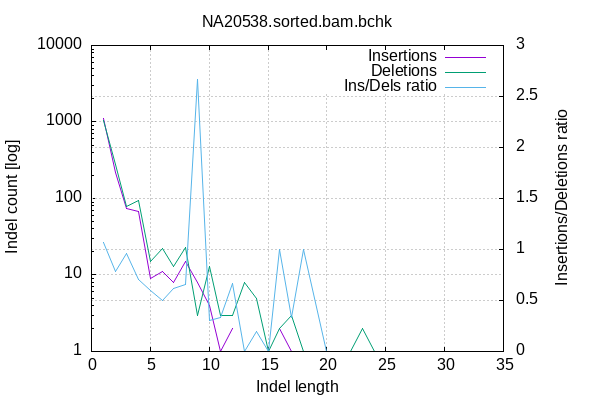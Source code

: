 
        set terminal png size 600,400 truecolor
        set output "NA20538-plots/indel-dist.png"
        set grid xtics ytics y2tics back lc rgb "#cccccc"
        set style line 1 linetype 1  linecolor rgb "red"
        set style line 2 linetype 2  linecolor rgb "black"
        set style line 3 linetype 3  linecolor rgb "green"
        set style increment user
        set ylabel "Indel count [log]"
        set xlabel "Indel length"
        set y2label "Insertions/Deletions ratio"
        set log y
        set y2tics nomirror
        set ytics nomirror
        set title "NA20538.sorted.bam.bchk" noenhanced
        plot '-' w l ti 'Insertions', '-' w l ti 'Deletions', '-' axes x1y2 w l ti "Ins/Dels ratio"
    1	1118
2	222
3	75
4	67
5	9
6	11
7	8
8	15
9	8
10	4
11	1
12	2
13	0
14	1
15	0
16	2
17	1
18	1
20	0
22	0
23	0
24	0
26	0
28	0
31	0
end
1	1048
2	282
3	78
4	95
5	15
6	22
7	13
8	23
9	3
10	13
11	3
12	3
13	8
14	5
15	1
16	2
17	3
18	1
20	1
22	1
23	2
24	1
26	1
28	1
31	1
end
1	1.066794
2	0.787234
3	0.961538
4	0.705263
5	0.600000
6	0.500000
7	0.615385
8	0.652174
9	2.666667
10	0.307692
11	0.333333
12	0.666667
13	0.000000
14	0.200000
15	0.000000
16	1.000000
17	0.333333
18	1.000000
20	0.000000
22	0.000000
23	0.000000
24	0.000000
26	0.000000
28	0.000000
31	0.000000
end
